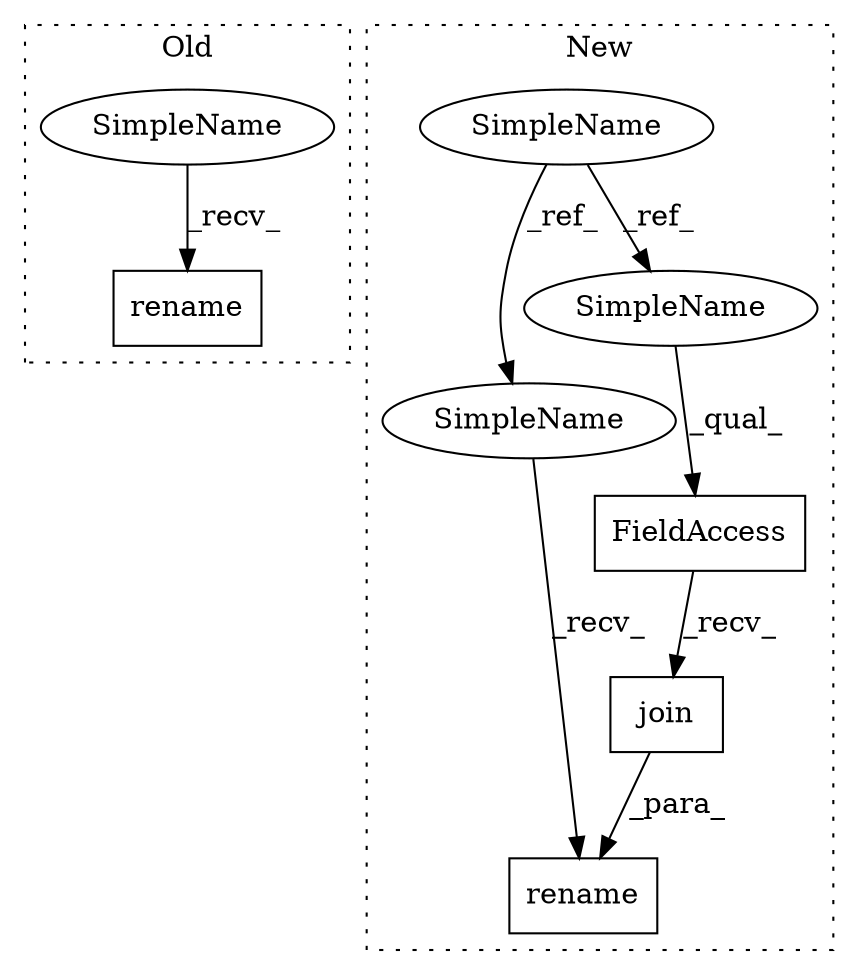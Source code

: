 digraph G {
subgraph cluster0 {
1 [label="rename" a="32" s="6190,6210" l="7,1" shape="box"];
8 [label="SimpleName" a="42" s="6187" l="2" shape="ellipse"];
label = "Old";
style="dotted";
}
subgraph cluster1 {
2 [label="join" a="32" s="6207,6221" l="5,1" shape="box"];
3 [label="FieldAccess" a="22" s="6199" l="7" shape="box"];
4 [label="SimpleName" a="42" s="5746" l="2" shape="ellipse"];
5 [label="rename" a="32" s="6183,6222" l="7,1" shape="box"];
6 [label="SimpleName" a="42" s="6180" l="2" shape="ellipse"];
7 [label="SimpleName" a="42" s="6199" l="2" shape="ellipse"];
label = "New";
style="dotted";
}
2 -> 5 [label="_para_"];
3 -> 2 [label="_recv_"];
4 -> 6 [label="_ref_"];
4 -> 7 [label="_ref_"];
6 -> 5 [label="_recv_"];
7 -> 3 [label="_qual_"];
8 -> 1 [label="_recv_"];
}